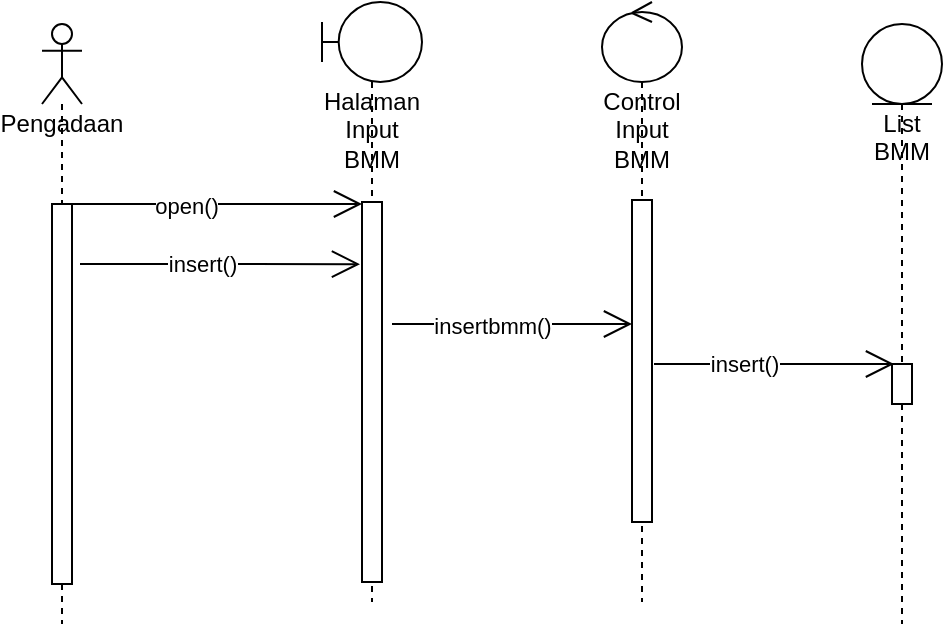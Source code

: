 <mxfile version="20.5.3" type="device"><diagram id="kgpKYQtTHZ0yAKxKKP6v" name="Page-1"><mxGraphModel dx="868" dy="425" grid="1" gridSize="10" guides="1" tooltips="1" connect="1" arrows="1" fold="1" page="1" pageScale="1" pageWidth="850" pageHeight="1100" math="0" shadow="0"><root><mxCell id="0"/><mxCell id="1" parent="0"/><mxCell id="9OE_82X2UbizwWMnrKPJ-1" value="Pengadaan" style="shape=umlLifeline;participant=umlActor;perimeter=lifelinePerimeter;whiteSpace=wrap;html=1;container=1;collapsible=0;recursiveResize=0;verticalAlign=top;spacingTop=36;outlineConnect=0;" parent="1" vertex="1"><mxGeometry x="140" y="210" width="20" height="300" as="geometry"/></mxCell><mxCell id="9OE_82X2UbizwWMnrKPJ-5" value="" style="html=1;points=[];perimeter=orthogonalPerimeter;" parent="9OE_82X2UbizwWMnrKPJ-1" vertex="1"><mxGeometry x="5" y="90" width="10" height="190" as="geometry"/></mxCell><mxCell id="9OE_82X2UbizwWMnrKPJ-2" value="Halaman Input BMM" style="shape=umlLifeline;participant=umlBoundary;perimeter=lifelinePerimeter;whiteSpace=wrap;html=1;container=1;collapsible=0;recursiveResize=0;verticalAlign=top;spacingTop=36;outlineConnect=0;" parent="1" vertex="1"><mxGeometry x="280" y="199" width="50" height="300" as="geometry"/></mxCell><mxCell id="9OE_82X2UbizwWMnrKPJ-6" value="" style="html=1;points=[];perimeter=orthogonalPerimeter;" parent="9OE_82X2UbizwWMnrKPJ-2" vertex="1"><mxGeometry x="20" y="100" width="10" height="190" as="geometry"/></mxCell><mxCell id="9OE_82X2UbizwWMnrKPJ-3" value="Control Input BMM" style="shape=umlLifeline;participant=umlControl;perimeter=lifelinePerimeter;whiteSpace=wrap;html=1;container=1;collapsible=0;recursiveResize=0;verticalAlign=top;spacingTop=36;outlineConnect=0;" parent="1" vertex="1"><mxGeometry x="420" y="199" width="40" height="300" as="geometry"/></mxCell><mxCell id="9OE_82X2UbizwWMnrKPJ-9" value="" style="html=1;points=[];perimeter=orthogonalPerimeter;" parent="9OE_82X2UbizwWMnrKPJ-3" vertex="1"><mxGeometry x="15" y="99" width="10" height="161" as="geometry"/></mxCell><mxCell id="9OE_82X2UbizwWMnrKPJ-10" value="" style="endArrow=open;endFill=1;endSize=12;html=1;rounded=0;" parent="9OE_82X2UbizwWMnrKPJ-3" edge="1"><mxGeometry width="160" relative="1" as="geometry"><mxPoint x="-105" y="161" as="sourcePoint"/><mxPoint x="15" y="161" as="targetPoint"/></mxGeometry></mxCell><mxCell id="9OE_82X2UbizwWMnrKPJ-11" value="insertbmm()" style="edgeLabel;html=1;align=center;verticalAlign=middle;resizable=0;points=[];" parent="9OE_82X2UbizwWMnrKPJ-10" vertex="1" connectable="0"><mxGeometry x="-0.175" y="-1" relative="1" as="geometry"><mxPoint as="offset"/></mxGeometry></mxCell><mxCell id="9OE_82X2UbizwWMnrKPJ-4" value="List BMM" style="shape=umlLifeline;participant=umlEntity;perimeter=lifelinePerimeter;whiteSpace=wrap;html=1;container=1;collapsible=0;recursiveResize=0;verticalAlign=top;spacingTop=36;outlineConnect=0;" parent="1" vertex="1"><mxGeometry x="550" y="210" width="40" height="300" as="geometry"/></mxCell><mxCell id="9OE_82X2UbizwWMnrKPJ-12" value="" style="html=1;points=[];perimeter=orthogonalPerimeter;" parent="9OE_82X2UbizwWMnrKPJ-4" vertex="1"><mxGeometry x="15" y="170" width="10" height="20" as="geometry"/></mxCell><mxCell id="9OE_82X2UbizwWMnrKPJ-7" value="" style="endArrow=open;endFill=1;endSize=12;html=1;rounded=0;" parent="1" edge="1"><mxGeometry width="160" relative="1" as="geometry"><mxPoint x="150" y="300" as="sourcePoint"/><mxPoint x="300" y="300" as="targetPoint"/></mxGeometry></mxCell><mxCell id="9OE_82X2UbizwWMnrKPJ-8" value="open()" style="edgeLabel;html=1;align=center;verticalAlign=middle;resizable=0;points=[];" parent="9OE_82X2UbizwWMnrKPJ-7" vertex="1" connectable="0"><mxGeometry x="-0.173" y="-1" relative="1" as="geometry"><mxPoint as="offset"/></mxGeometry></mxCell><mxCell id="9OE_82X2UbizwWMnrKPJ-13" value="" style="endArrow=open;endFill=1;endSize=12;html=1;rounded=0;" parent="1" edge="1"><mxGeometry width="160" relative="1" as="geometry"><mxPoint x="446" y="380" as="sourcePoint"/><mxPoint x="566" y="380" as="targetPoint"/><Array as="points"/></mxGeometry></mxCell><mxCell id="9OE_82X2UbizwWMnrKPJ-14" value="insert()" style="edgeLabel;html=1;align=center;verticalAlign=middle;resizable=0;points=[];" parent="9OE_82X2UbizwWMnrKPJ-13" vertex="1" connectable="0"><mxGeometry x="-0.25" y="1" relative="1" as="geometry"><mxPoint y="1" as="offset"/></mxGeometry></mxCell><mxCell id="9OE_82X2UbizwWMnrKPJ-16" value="" style="endArrow=open;endFill=1;endSize=12;html=1;rounded=0;entryX=0;entryY=0.532;entryDx=0;entryDy=0;entryPerimeter=0;" parent="1" edge="1"><mxGeometry width="160" relative="1" as="geometry"><mxPoint x="159" y="330" as="sourcePoint"/><mxPoint x="299" y="330.08" as="targetPoint"/></mxGeometry></mxCell><mxCell id="9OE_82X2UbizwWMnrKPJ-17" value="insert()" style="edgeLabel;html=1;align=center;verticalAlign=middle;resizable=0;points=[];" parent="9OE_82X2UbizwWMnrKPJ-16" vertex="1" connectable="0"><mxGeometry x="-0.343" y="1" relative="1" as="geometry"><mxPoint x="15" y="1" as="offset"/></mxGeometry></mxCell></root></mxGraphModel></diagram></mxfile>